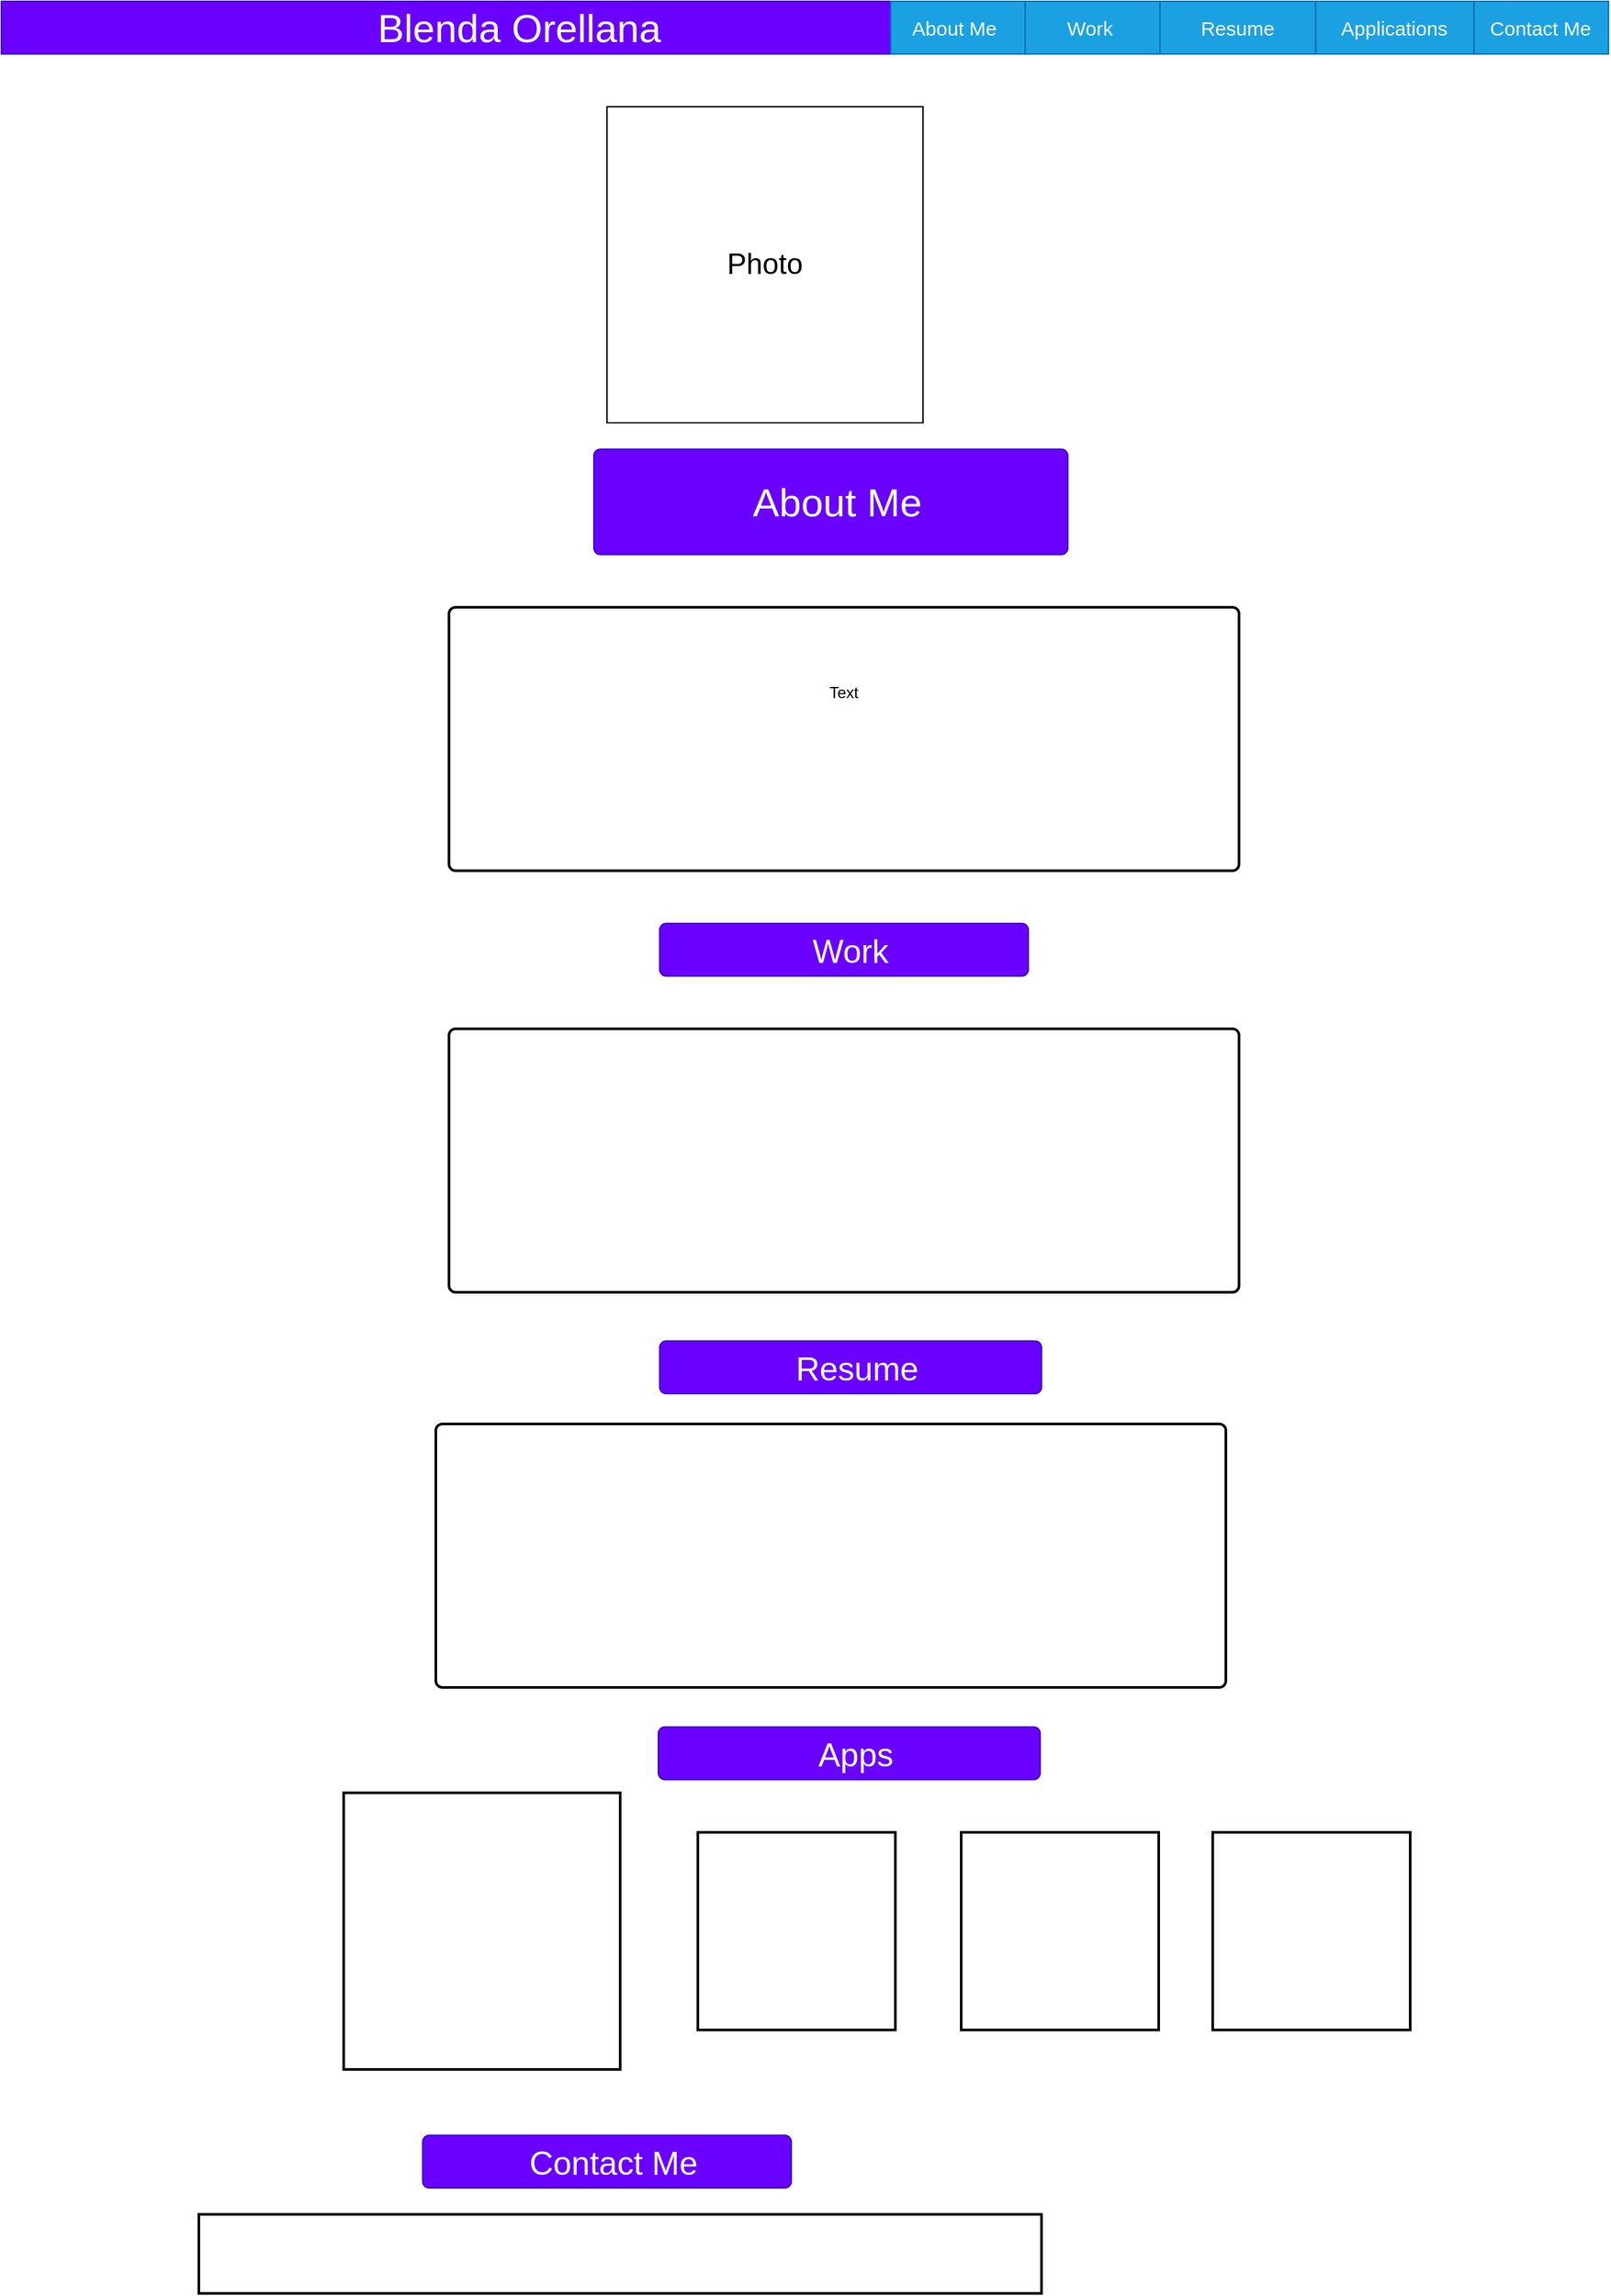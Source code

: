 <mxfile version="14.7.6" type="github">
  <diagram name="Page-1" id="c9db0220-8083-56f3-ca83-edcdcd058819">
    <mxGraphModel dx="1464" dy="1099" grid="1" gridSize="10" guides="1" tooltips="1" connect="1" arrows="1" fold="1" page="1" pageScale="1.5" pageWidth="826" pageHeight="1169" background="none" math="0" shadow="0">
      <root>
        <mxCell id="0" style=";html=1;" />
        <mxCell id="1" style=";html=1;" parent="0" />
        <mxCell id="3d76a8aef4d5c911-1" value="" style="html=1;shadow=0;dashed=0;shape=mxgraph.bootstrap.rect;fillColor=#6a00ff;strokeColor=#3700CC;whiteSpace=wrap;rounded=0;fontSize=12;fontColor=#ffffff;align=center;" parent="1" vertex="1">
          <mxGeometry width="1220" height="40" as="geometry" />
        </mxCell>
        <mxCell id="3d76a8aef4d5c911-2" value="&lt;font style=&quot;font-size: 30px&quot;&gt;Blenda Orellana&lt;/font&gt;&amp;nbsp;" style="html=1;shadow=0;dashed=0;fillColor=#6a00ff;strokeColor=#3700CC;shape=mxgraph.bootstrap.rect;fontColor=#ffffff;fontSize=22;whiteSpace=wrap;" parent="3d76a8aef4d5c911-1" vertex="1">
          <mxGeometry width="793.0" height="40" as="geometry" />
        </mxCell>
        <mxCell id="3d76a8aef4d5c911-8" value="&lt;font style=&quot;font-size: 15px&quot;&gt;About Me&lt;span style=&quot;white-space: pre&quot;&gt;	&lt;/span&gt;&lt;/font&gt;" style="html=1;shadow=0;dashed=0;shape=mxgraph.bootstrap.rect;whiteSpace=wrap;fillColor=#1ba1e2;strokeColor=#006EAF;fontColor=#ffffff;" parent="3d76a8aef4d5c911-1" vertex="1">
          <mxGeometry x="675.4" width="102.302" height="40" as="geometry" />
        </mxCell>
        <mxCell id="3d76a8aef4d5c911-9" value="Work&amp;nbsp;" style="html=1;shadow=0;dashed=0;fillColor=#1ba1e2;strokeColor=#006EAF;shape=mxgraph.bootstrap.rect;fontColor=#ffffff;whiteSpace=wrap;fontSize=15;" parent="3d76a8aef4d5c911-1" vertex="1">
          <mxGeometry x="777.697" width="102.302" height="40" as="geometry" />
        </mxCell>
        <mxCell id="IxUSZUHJjQwEmD-EJl2d-3" value="Contact Me" style="html=1;shadow=0;dashed=0;fillColor=#1ba1e2;strokeColor=#006EAF;shape=mxgraph.bootstrap.rect;fontColor=#ffffff;whiteSpace=wrap;fontSize=15;" vertex="1" parent="3d76a8aef4d5c911-1">
          <mxGeometry x="1118.333" width="102.302" height="40" as="geometry" />
        </mxCell>
        <mxCell id="IxUSZUHJjQwEmD-EJl2d-4" value="Resume" style="html=1;shadow=0;dashed=0;fillColor=#1ba1e2;strokeColor=#006EAF;shape=mxgraph.bootstrap.rect;fontColor=#ffffff;whiteSpace=wrap;fontSize=15;" vertex="1" parent="3d76a8aef4d5c911-1">
          <mxGeometry x="880" width="118.24" height="40" as="geometry" />
        </mxCell>
        <mxCell id="IxUSZUHJjQwEmD-EJl2d-20" value="Applications" style="html=1;shadow=0;dashed=0;fillColor=#1ba1e2;strokeColor=#006EAF;shape=mxgraph.bootstrap.rect;fontColor=#ffffff;whiteSpace=wrap;fontSize=15;" vertex="1" parent="3d76a8aef4d5c911-1">
          <mxGeometry x="998.244" width="120.089" height="40" as="geometry" />
        </mxCell>
        <mxCell id="IxUSZUHJjQwEmD-EJl2d-5" value="Photo" style="whiteSpace=wrap;html=1;aspect=fixed;fontSize=22;" vertex="1" parent="1">
          <mxGeometry x="460" y="80" width="240" height="240" as="geometry" />
        </mxCell>
        <mxCell id="IxUSZUHJjQwEmD-EJl2d-16" value="" style="group" vertex="1" connectable="0" parent="1">
          <mxGeometry x="240" y="330" width="610" height="1260" as="geometry" />
        </mxCell>
        <mxCell id="IxUSZUHJjQwEmD-EJl2d-23" value="" style="whiteSpace=wrap;html=1;aspect=fixed;fontSize=25;strokeColor=#050505;strokeWidth=2;align=center;" vertex="1" parent="IxUSZUHJjQwEmD-EJl2d-16">
          <mxGeometry x="20" y="1030" width="210" height="210" as="geometry" />
        </mxCell>
        <mxCell id="IxUSZUHJjQwEmD-EJl2d-28" value="" style="group" vertex="1" connectable="0" parent="IxUSZUHJjQwEmD-EJl2d-16">
          <mxGeometry x="90" y="10" width="610" height="940" as="geometry" />
        </mxCell>
        <mxCell id="3d76a8aef4d5c911-20" value="About Me" style="html=1;shadow=0;dashed=0;shape=mxgraph.bootstrap.rrect;rSize=5;strokeColor=#3700CC;align=center;spacingLeft=10;fontSize=30;whiteSpace=wrap;rounded=0;fillColor=#6a00ff;fontColor=#ffffff;" parent="IxUSZUHJjQwEmD-EJl2d-28" vertex="1">
          <mxGeometry x="120" width="360" height="80" as="geometry" />
        </mxCell>
        <mxCell id="3d76a8aef4d5c911-24" value="" style="html=1;shadow=0;dashed=0;shape=mxgraph.bootstrap.rrect;rSize=5;fontSize=12;align=left;spacing=10;verticalAlign=top;whiteSpace=wrap;rounded=0;strokeWidth=2;strokeColor=#050505;" parent="IxUSZUHJjQwEmD-EJl2d-28" vertex="1">
          <mxGeometry x="10" y="120" width="600" height="200" as="geometry" />
        </mxCell>
        <mxCell id="IxUSZUHJjQwEmD-EJl2d-1" value="Text" style="text;html=1;strokeColor=none;fillColor=none;align=center;verticalAlign=middle;whiteSpace=wrap;rounded=0;" vertex="1" parent="IxUSZUHJjQwEmD-EJl2d-28">
          <mxGeometry x="290" y="175" width="40" height="20" as="geometry" />
        </mxCell>
        <mxCell id="IxUSZUHJjQwEmD-EJl2d-8" value="Work" style="html=1;shadow=0;dashed=0;shape=mxgraph.bootstrap.rrect;rSize=5;strokeColor=#3700CC;align=center;spacingLeft=10;fontSize=25;whiteSpace=wrap;rounded=0;fillColor=#6a00ff;fontColor=#ffffff;" vertex="1" parent="IxUSZUHJjQwEmD-EJl2d-28">
          <mxGeometry x="170" y="360" width="280" height="40" as="geometry" />
        </mxCell>
        <mxCell id="IxUSZUHJjQwEmD-EJl2d-11" value="" style="html=1;shadow=0;dashed=0;shape=mxgraph.bootstrap.rrect;rSize=5;fontSize=12;align=left;spacing=10;verticalAlign=top;whiteSpace=wrap;rounded=0;strokeWidth=2;strokeColor=#050505;" vertex="1" parent="IxUSZUHJjQwEmD-EJl2d-28">
          <mxGeometry x="10" y="440" width="600" height="200" as="geometry" />
        </mxCell>
        <mxCell id="IxUSZUHJjQwEmD-EJl2d-12" value="Resume" style="html=1;shadow=0;dashed=0;shape=mxgraph.bootstrap.rrect;rSize=5;strokeColor=#3700CC;align=center;spacingLeft=10;fontSize=25;whiteSpace=wrap;rounded=0;fillColor=#6a00ff;fontColor=#ffffff;" vertex="1" parent="IxUSZUHJjQwEmD-EJl2d-28">
          <mxGeometry x="170" y="677" width="290" height="40" as="geometry" />
        </mxCell>
        <mxCell id="IxUSZUHJjQwEmD-EJl2d-21" value="" style="html=1;shadow=0;dashed=0;shape=mxgraph.bootstrap.rrect;rSize=5;fontSize=12;align=left;spacing=10;verticalAlign=top;whiteSpace=wrap;rounded=0;strokeWidth=2;strokeColor=#050505;" vertex="1" parent="IxUSZUHJjQwEmD-EJl2d-28">
          <mxGeometry y="740" width="600" height="200" as="geometry" />
        </mxCell>
        <mxCell id="IxUSZUHJjQwEmD-EJl2d-29" value="" style="group" vertex="1" connectable="0" parent="IxUSZUHJjQwEmD-EJl2d-16">
          <mxGeometry x="259" y="980" width="380" height="230" as="geometry" />
        </mxCell>
        <mxCell id="IxUSZUHJjQwEmD-EJl2d-22" value="Apps" style="html=1;shadow=0;dashed=0;shape=mxgraph.bootstrap.rrect;rSize=5;strokeColor=#3700CC;align=center;spacingLeft=10;fontSize=25;whiteSpace=wrap;rounded=0;fillColor=#6a00ff;fontColor=#ffffff;" vertex="1" parent="IxUSZUHJjQwEmD-EJl2d-29">
          <mxGeometry width="290" height="40" as="geometry" />
        </mxCell>
        <mxCell id="IxUSZUHJjQwEmD-EJl2d-24" value="" style="whiteSpace=wrap;html=1;aspect=fixed;fontSize=25;strokeColor=#050505;strokeWidth=2;align=center;" vertex="1" parent="IxUSZUHJjQwEmD-EJl2d-29">
          <mxGeometry x="30" y="80" width="150" height="150" as="geometry" />
        </mxCell>
        <mxCell id="IxUSZUHJjQwEmD-EJl2d-25" value="" style="whiteSpace=wrap;html=1;aspect=fixed;fontSize=25;strokeColor=#050505;strokeWidth=2;align=center;" vertex="1" parent="IxUSZUHJjQwEmD-EJl2d-29">
          <mxGeometry x="230" y="80" width="150" height="150" as="geometry" />
        </mxCell>
        <mxCell id="IxUSZUHJjQwEmD-EJl2d-14" value="Contact Me" style="html=1;shadow=0;dashed=0;shape=mxgraph.bootstrap.rrect;rSize=5;strokeColor=#3700CC;align=center;spacingLeft=10;fontSize=25;whiteSpace=wrap;rounded=0;fillColor=#6a00ff;fontColor=#ffffff;" vertex="1" parent="1">
          <mxGeometry x="320" y="1620" width="280" height="40" as="geometry" />
        </mxCell>
        <mxCell id="IxUSZUHJjQwEmD-EJl2d-26" value="" style="whiteSpace=wrap;html=1;aspect=fixed;fontSize=25;strokeColor=#050505;strokeWidth=2;align=center;" vertex="1" parent="1">
          <mxGeometry x="920" y="1390" width="150" height="150" as="geometry" />
        </mxCell>
        <mxCell id="IxUSZUHJjQwEmD-EJl2d-27" value="" style="rounded=0;whiteSpace=wrap;html=1;fontSize=25;strokeColor=#050505;strokeWidth=2;align=center;" vertex="1" parent="1">
          <mxGeometry x="150" y="1680" width="640" height="60" as="geometry" />
        </mxCell>
      </root>
    </mxGraphModel>
  </diagram>
</mxfile>
